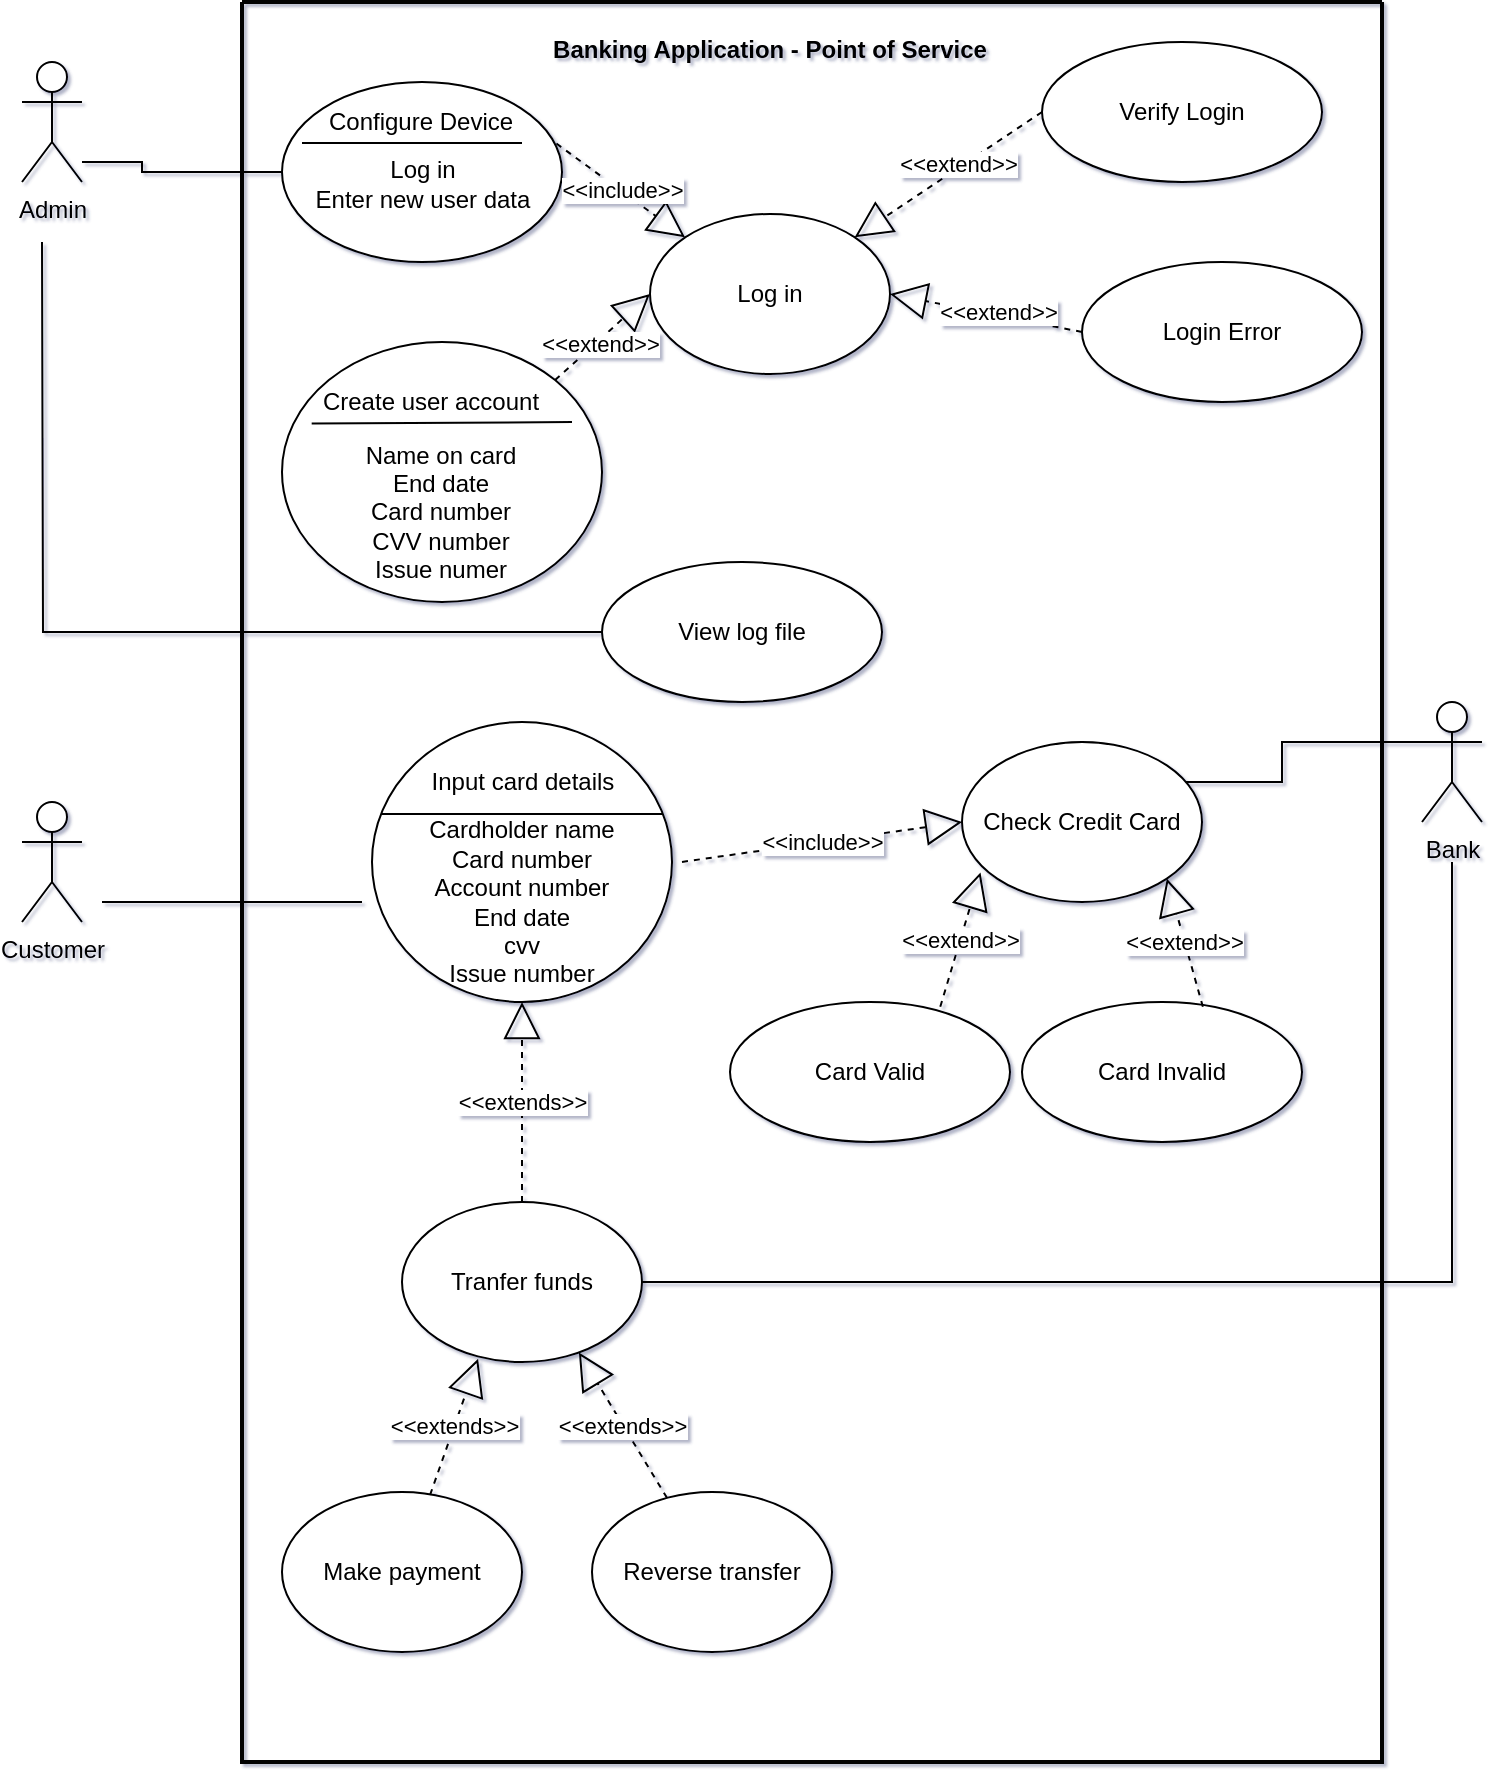 <mxfile version="15.7.3" type="device" pages="3"><diagram id="iYOTo2HpOosxXUxJhcV2" name="Use case diagram"><mxGraphModel dx="990" dy="603" grid="1" gridSize="10" guides="1" tooltips="1" connect="1" arrows="1" fold="1" page="1" pageScale="1" pageWidth="827" pageHeight="1169" background="#FFFFFF" math="0" shadow="1"><root><mxCell id="0"/><mxCell id="1" parent="0"/><mxCell id="jMtUbkhZkxbgUx4MlAdd-1" value="" style="swimlane;startSize=0;strokeWidth=2;" parent="1" vertex="1"><mxGeometry x="150" y="40" width="570" height="880" as="geometry"/></mxCell><mxCell id="jMtUbkhZkxbgUx4MlAdd-8" value="Check Credit Card" style="ellipse;whiteSpace=wrap;html=1;" parent="jMtUbkhZkxbgUx4MlAdd-1" vertex="1"><mxGeometry x="360" y="370" width="120" height="80" as="geometry"/></mxCell><mxCell id="jMtUbkhZkxbgUx4MlAdd-6" value="Tranfer funds" style="ellipse;whiteSpace=wrap;html=1;" parent="jMtUbkhZkxbgUx4MlAdd-1" vertex="1"><mxGeometry x="80" y="600" width="120" height="80" as="geometry"/></mxCell><mxCell id="jMtUbkhZkxbgUx4MlAdd-5" value="Reverse transfer" style="ellipse;whiteSpace=wrap;html=1;" parent="jMtUbkhZkxbgUx4MlAdd-1" vertex="1"><mxGeometry x="175" y="745" width="120" height="80" as="geometry"/></mxCell><mxCell id="jMtUbkhZkxbgUx4MlAdd-11" value="Make payment" style="ellipse;whiteSpace=wrap;html=1;" parent="jMtUbkhZkxbgUx4MlAdd-1" vertex="1"><mxGeometry x="20" y="745" width="120" height="80" as="geometry"/></mxCell><mxCell id="jMtUbkhZkxbgUx4MlAdd-15" value="Log in" style="ellipse;whiteSpace=wrap;html=1;" parent="jMtUbkhZkxbgUx4MlAdd-1" vertex="1"><mxGeometry x="204" y="106" width="120" height="80" as="geometry"/></mxCell><mxCell id="jMtUbkhZkxbgUx4MlAdd-26" value="Card Valid" style="ellipse;whiteSpace=wrap;html=1;" parent="jMtUbkhZkxbgUx4MlAdd-1" vertex="1"><mxGeometry x="244" y="500" width="140" height="70" as="geometry"/></mxCell><mxCell id="jMtUbkhZkxbgUx4MlAdd-27" value="Card Invalid" style="ellipse;whiteSpace=wrap;html=1;" parent="jMtUbkhZkxbgUx4MlAdd-1" vertex="1"><mxGeometry x="390" y="500" width="140" height="70" as="geometry"/></mxCell><mxCell id="jMtUbkhZkxbgUx4MlAdd-30" value="Verify Login" style="ellipse;whiteSpace=wrap;html=1;" parent="jMtUbkhZkxbgUx4MlAdd-1" vertex="1"><mxGeometry x="400" y="20" width="140" height="70" as="geometry"/></mxCell><mxCell id="jMtUbkhZkxbgUx4MlAdd-31" value="Login Error" style="ellipse;whiteSpace=wrap;html=1;" parent="jMtUbkhZkxbgUx4MlAdd-1" vertex="1"><mxGeometry x="420" y="130" width="140" height="70" as="geometry"/></mxCell><mxCell id="jMtUbkhZkxbgUx4MlAdd-47" value="Banking Application - Point of Service" style="text;align=center;fontStyle=1;verticalAlign=middle;spacingLeft=3;spacingRight=3;strokeColor=none;rotatable=0;points=[[0,0.5],[1,0.5]];portConstraint=eastwest;" parent="jMtUbkhZkxbgUx4MlAdd-1" vertex="1"><mxGeometry x="144" y="10" width="240" height="26" as="geometry"/></mxCell><mxCell id="jMtUbkhZkxbgUx4MlAdd-46" value="" style="group" parent="jMtUbkhZkxbgUx4MlAdd-1" vertex="1" connectable="0"><mxGeometry x="60" y="360" width="160" height="150" as="geometry"/></mxCell><mxCell id="jMtUbkhZkxbgUx4MlAdd-40" value="" style="ellipse;whiteSpace=wrap;html=1;" parent="jMtUbkhZkxbgUx4MlAdd-46" vertex="1"><mxGeometry x="5" width="150" height="140" as="geometry"/></mxCell><mxCell id="jMtUbkhZkxbgUx4MlAdd-41" value="" style="line;strokeWidth=1;fillColor=none;align=left;verticalAlign=middle;spacingTop=-1;spacingLeft=3;spacingRight=3;rotatable=0;labelPosition=right;points=[];portConstraint=eastwest;" parent="jMtUbkhZkxbgUx4MlAdd-46" vertex="1"><mxGeometry x="10" y="42" width="140" height="8" as="geometry"/></mxCell><mxCell id="jMtUbkhZkxbgUx4MlAdd-44" value="Cardholder name&lt;br&gt;Card number&lt;br&gt;Account number&lt;br&gt;End date&lt;br&gt;cvv&lt;br&gt;Issue number" style="text;html=1;strokeColor=none;fillColor=none;align=center;verticalAlign=middle;whiteSpace=wrap;rounded=0;" parent="jMtUbkhZkxbgUx4MlAdd-46" vertex="1"><mxGeometry y="30" width="160" height="120" as="geometry"/></mxCell><mxCell id="jMtUbkhZkxbgUx4MlAdd-45" value="Input card details" style="text;html=1;strokeColor=none;fillColor=none;align=center;verticalAlign=middle;whiteSpace=wrap;rounded=0;" parent="jMtUbkhZkxbgUx4MlAdd-46" vertex="1"><mxGeometry x="32.5" y="10" width="95" height="40" as="geometry"/></mxCell><mxCell id="FV8mmpuGYlCT8fTDHdmW-6" value="&amp;lt;&amp;lt;extend&amp;gt;&amp;gt;" style="endArrow=block;endSize=16;endFill=0;html=1;rounded=0;dashed=1;exitX=0;exitY=0.5;exitDx=0;exitDy=0;" parent="jMtUbkhZkxbgUx4MlAdd-1" source="jMtUbkhZkxbgUx4MlAdd-30" target="jMtUbkhZkxbgUx4MlAdd-15" edge="1"><mxGeometry x="-0.117" y="-2" width="160" relative="1" as="geometry"><mxPoint x="195" y="90" as="sourcePoint"/><mxPoint x="190" y="100" as="targetPoint"/><Array as="points"/><mxPoint as="offset"/></mxGeometry></mxCell><mxCell id="FV8mmpuGYlCT8fTDHdmW-8" value="&amp;lt;&amp;lt;include&amp;gt;&amp;gt;" style="endArrow=block;endSize=16;endFill=0;html=1;rounded=0;dashed=1;entryX=0;entryY=0.5;entryDx=0;entryDy=0;exitX=1;exitY=0.333;exitDx=0;exitDy=0;exitPerimeter=0;" parent="jMtUbkhZkxbgUx4MlAdd-1" source="jMtUbkhZkxbgUx4MlAdd-44" target="jMtUbkhZkxbgUx4MlAdd-8" edge="1"><mxGeometry width="160" relative="1" as="geometry"><mxPoint x="60" y="440" as="sourcePoint"/><mxPoint x="220" y="440" as="targetPoint"/></mxGeometry></mxCell><mxCell id="FV8mmpuGYlCT8fTDHdmW-10" value="&amp;lt;&amp;lt;extend&amp;gt;&amp;gt;" style="endArrow=block;endSize=16;endFill=0;html=1;rounded=0;dashed=1;exitX=0.646;exitY=0.034;exitDx=0;exitDy=0;entryX=1;entryY=1;entryDx=0;entryDy=0;exitPerimeter=0;" parent="jMtUbkhZkxbgUx4MlAdd-1" source="jMtUbkhZkxbgUx4MlAdd-27" target="jMtUbkhZkxbgUx4MlAdd-8" edge="1"><mxGeometry width="160" relative="1" as="geometry"><mxPoint x="575.96" y="483" as="sourcePoint"/><mxPoint x="420" y="450" as="targetPoint"/></mxGeometry></mxCell><mxCell id="FV8mmpuGYlCT8fTDHdmW-11" value="&amp;lt;&amp;lt;extends&amp;gt;&amp;gt;" style="endArrow=block;endSize=16;endFill=0;html=1;rounded=0;dashed=1;entryX=0.737;entryY=0.94;entryDx=0;entryDy=0;entryPerimeter=0;" parent="jMtUbkhZkxbgUx4MlAdd-1" source="jMtUbkhZkxbgUx4MlAdd-5" target="jMtUbkhZkxbgUx4MlAdd-6" edge="1"><mxGeometry width="160" relative="1" as="geometry"><mxPoint x="175" y="670" as="sourcePoint"/><mxPoint x="135.37" y="744.94" as="targetPoint"/></mxGeometry></mxCell><mxCell id="FV8mmpuGYlCT8fTDHdmW-12" value="&amp;lt;&amp;lt;extends&amp;gt;&amp;gt;" style="endArrow=block;endSize=16;endFill=0;html=1;rounded=0;dashed=1;entryX=0.317;entryY=0.98;entryDx=0;entryDy=0;entryPerimeter=0;exitX=0.617;exitY=0.018;exitDx=0;exitDy=0;exitPerimeter=0;" parent="jMtUbkhZkxbgUx4MlAdd-1" source="jMtUbkhZkxbgUx4MlAdd-11" target="jMtUbkhZkxbgUx4MlAdd-6" edge="1"><mxGeometry width="160" relative="1" as="geometry"><mxPoint x="157.051" y="744.998" as="sourcePoint"/><mxPoint x="112.95" y="672.29" as="targetPoint"/></mxGeometry></mxCell><mxCell id="FV8mmpuGYlCT8fTDHdmW-13" value="&amp;lt;&amp;lt;extends&amp;gt;&amp;gt;" style="endArrow=block;endSize=16;endFill=0;html=1;rounded=0;dashed=1;entryX=0.737;entryY=0.94;entryDx=0;entryDy=0;entryPerimeter=0;exitX=0.5;exitY=0;exitDx=0;exitDy=0;" parent="jMtUbkhZkxbgUx4MlAdd-1" source="jMtUbkhZkxbgUx4MlAdd-6" edge="1"><mxGeometry width="160" relative="1" as="geometry"><mxPoint x="184.101" y="572.708" as="sourcePoint"/><mxPoint x="140.0" y="500.0" as="targetPoint"/></mxGeometry></mxCell><mxCell id="FV8mmpuGYlCT8fTDHdmW-14" value="&amp;lt;&amp;lt;extend&amp;gt;&amp;gt;" style="endArrow=block;endSize=16;endFill=0;html=1;rounded=0;dashed=1;exitX=0.751;exitY=0.034;exitDx=0;exitDy=0;exitPerimeter=0;entryX=0.077;entryY=0.815;entryDx=0;entryDy=0;entryPerimeter=0;" parent="jMtUbkhZkxbgUx4MlAdd-1" source="jMtUbkhZkxbgUx4MlAdd-26" target="jMtUbkhZkxbgUx4MlAdd-8" edge="1"><mxGeometry width="160" relative="1" as="geometry"><mxPoint x="402.01" y="510.0" as="sourcePoint"/><mxPoint x="384" y="446" as="targetPoint"/></mxGeometry></mxCell><mxCell id="FV8mmpuGYlCT8fTDHdmW-15" value="" style="ellipse;whiteSpace=wrap;html=1;labelBackgroundColor=default;" parent="jMtUbkhZkxbgUx4MlAdd-1" vertex="1"><mxGeometry x="20" y="40" width="140" height="90" as="geometry"/></mxCell><mxCell id="FV8mmpuGYlCT8fTDHdmW-16" value="View log file" style="ellipse;whiteSpace=wrap;html=1;labelBackgroundColor=default;" parent="jMtUbkhZkxbgUx4MlAdd-1" vertex="1"><mxGeometry x="180" y="280" width="140" height="70" as="geometry"/></mxCell><mxCell id="FV8mmpuGYlCT8fTDHdmW-20" value="" style="endArrow=none;html=1;rounded=0;" parent="jMtUbkhZkxbgUx4MlAdd-1" edge="1"><mxGeometry width="50" height="50" relative="1" as="geometry"><mxPoint x="30" y="70.5" as="sourcePoint"/><mxPoint x="140" y="70.5" as="targetPoint"/><Array as="points"/></mxGeometry></mxCell><mxCell id="FV8mmpuGYlCT8fTDHdmW-21" value="&amp;lt;&amp;lt;extend&amp;gt;&amp;gt;" style="endArrow=block;endSize=16;endFill=0;html=1;rounded=0;dashed=1;exitX=0;exitY=0.5;exitDx=0;exitDy=0;entryX=1;entryY=0.5;entryDx=0;entryDy=0;" parent="jMtUbkhZkxbgUx4MlAdd-1" source="jMtUbkhZkxbgUx4MlAdd-31" target="jMtUbkhZkxbgUx4MlAdd-15" edge="1"><mxGeometry x="-0.117" y="-2" width="160" relative="1" as="geometry"><mxPoint x="380" y="81" as="sourcePoint"/><mxPoint x="269.812" y="86.833" as="targetPoint"/><Array as="points"/><mxPoint as="offset"/></mxGeometry></mxCell><mxCell id="FV8mmpuGYlCT8fTDHdmW-22" value="Configure Device" style="text;html=1;align=center;verticalAlign=middle;resizable=0;points=[];autosize=1;strokeColor=none;fillColor=none;" parent="jMtUbkhZkxbgUx4MlAdd-1" vertex="1"><mxGeometry x="34" y="50" width="110" height="20" as="geometry"/></mxCell><mxCell id="FV8mmpuGYlCT8fTDHdmW-23" value="Log in&lt;br&gt;Enter new user data" style="text;html=1;align=center;verticalAlign=middle;resizable=0;points=[];autosize=1;strokeColor=none;fillColor=none;" parent="jMtUbkhZkxbgUx4MlAdd-1" vertex="1"><mxGeometry x="30" y="76" width="120" height="30" as="geometry"/></mxCell><mxCell id="FV8mmpuGYlCT8fTDHdmW-24" value="&amp;lt;&amp;lt;include&amp;gt;&amp;gt;" style="endArrow=block;endSize=16;endFill=0;html=1;rounded=0;dashed=1;exitX=0.98;exitY=0.342;exitDx=0;exitDy=0;entryX=0;entryY=0;entryDx=0;entryDy=0;exitPerimeter=0;" parent="jMtUbkhZkxbgUx4MlAdd-1" source="FV8mmpuGYlCT8fTDHdmW-15" target="jMtUbkhZkxbgUx4MlAdd-15" edge="1"><mxGeometry width="160" relative="1" as="geometry"><mxPoint x="160" y="95.96" as="sourcePoint"/><mxPoint x="300" y="76" as="targetPoint"/></mxGeometry></mxCell><mxCell id="FV8mmpuGYlCT8fTDHdmW-25" value="" style="ellipse;whiteSpace=wrap;html=1;" parent="jMtUbkhZkxbgUx4MlAdd-1" vertex="1"><mxGeometry x="20" y="170" width="160" height="130" as="geometry"/></mxCell><mxCell id="FV8mmpuGYlCT8fTDHdmW-26" value="&amp;lt;&amp;lt;extend&amp;gt;&amp;gt;" style="endArrow=block;endSize=16;endFill=0;html=1;rounded=0;dashed=1;exitX=1;exitY=0;exitDx=0;exitDy=0;entryX=0;entryY=0.5;entryDx=0;entryDy=0;" parent="jMtUbkhZkxbgUx4MlAdd-1" source="FV8mmpuGYlCT8fTDHdmW-25" target="jMtUbkhZkxbgUx4MlAdd-15" edge="1"><mxGeometry x="-0.117" y="-2" width="160" relative="1" as="geometry"><mxPoint x="340" y="195" as="sourcePoint"/><mxPoint x="264" y="186" as="targetPoint"/><Array as="points"/><mxPoint as="offset"/></mxGeometry></mxCell><mxCell id="FV8mmpuGYlCT8fTDHdmW-27" value="Create user account" style="text;html=1;align=center;verticalAlign=middle;resizable=0;points=[];autosize=1;strokeColor=none;fillColor=none;" parent="jMtUbkhZkxbgUx4MlAdd-1" vertex="1"><mxGeometry x="34" y="190" width="120" height="20" as="geometry"/></mxCell><mxCell id="FV8mmpuGYlCT8fTDHdmW-29" value="Name on card&lt;br&gt;End date&lt;br&gt;Card number&lt;br&gt;CVV number&lt;br&gt;Issue numer" style="text;html=1;align=center;verticalAlign=middle;resizable=0;points=[];autosize=1;strokeColor=none;fillColor=none;" parent="jMtUbkhZkxbgUx4MlAdd-1" vertex="1"><mxGeometry x="54" y="220" width="90" height="70" as="geometry"/></mxCell><mxCell id="FV8mmpuGYlCT8fTDHdmW-31" value="" style="endArrow=none;html=1;rounded=0;exitX=0.007;exitY=1.04;exitDx=0;exitDy=0;exitPerimeter=0;" parent="jMtUbkhZkxbgUx4MlAdd-1" source="FV8mmpuGYlCT8fTDHdmW-27" edge="1"><mxGeometry width="50" height="50" relative="1" as="geometry"><mxPoint x="115" y="260" as="sourcePoint"/><mxPoint x="165" y="210" as="targetPoint"/></mxGeometry></mxCell><mxCell id="jMtUbkhZkxbgUx4MlAdd-18" style="edgeStyle=orthogonalEdgeStyle;rounded=0;orthogonalLoop=1;jettySize=auto;html=1;endArrow=none;endFill=0;" parent="1" target="jMtUbkhZkxbgUx4MlAdd-6" edge="1"><mxGeometry relative="1" as="geometry"><Array as="points"><mxPoint x="755" y="680"/></Array><mxPoint x="755" y="470" as="sourcePoint"/><mxPoint x="490" y="530" as="targetPoint"/></mxGeometry></mxCell><mxCell id="jMtUbkhZkxbgUx4MlAdd-25" style="edgeStyle=orthogonalEdgeStyle;rounded=0;orthogonalLoop=1;jettySize=auto;html=1;endArrow=none;endFill=0;exitX=0;exitY=0.333;exitDx=0;exitDy=0;exitPerimeter=0;" parent="1" source="jMtUbkhZkxbgUx4MlAdd-2" target="jMtUbkhZkxbgUx4MlAdd-8" edge="1"><mxGeometry relative="1" as="geometry"><Array as="points"><mxPoint x="670" y="410"/><mxPoint x="670" y="430"/></Array></mxGeometry></mxCell><mxCell id="jMtUbkhZkxbgUx4MlAdd-2" value="Bank" style="shape=umlActor;verticalLabelPosition=bottom;verticalAlign=top;html=1;outlineConnect=0;" parent="1" vertex="1"><mxGeometry x="740" y="390" width="30" height="60" as="geometry"/></mxCell><mxCell id="jMtUbkhZkxbgUx4MlAdd-3" value="Customer" style="shape=umlActor;verticalLabelPosition=bottom;verticalAlign=top;html=1;outlineConnect=0;" parent="1" vertex="1"><mxGeometry x="40" y="440" width="30" height="60" as="geometry"/></mxCell><mxCell id="FV8mmpuGYlCT8fTDHdmW-1" value="Admin" style="shape=umlActor;verticalLabelPosition=bottom;verticalAlign=top;html=1;outlineConnect=0;" parent="1" vertex="1"><mxGeometry x="40" y="70" width="30" height="60" as="geometry"/></mxCell><mxCell id="FV8mmpuGYlCT8fTDHdmW-17" style="edgeStyle=orthogonalEdgeStyle;rounded=0;orthogonalLoop=1;jettySize=auto;html=1;exitX=0;exitY=0.5;exitDx=0;exitDy=0;endArrow=none;endFill=0;" parent="1" source="jMtUbkhZkxbgUx4MlAdd-44" edge="1"><mxGeometry relative="1" as="geometry"><mxPoint x="80" y="490" as="targetPoint"/></mxGeometry></mxCell><mxCell id="FV8mmpuGYlCT8fTDHdmW-18" style="edgeStyle=orthogonalEdgeStyle;rounded=0;orthogonalLoop=1;jettySize=auto;html=1;exitX=0;exitY=0.5;exitDx=0;exitDy=0;endArrow=none;endFill=0;" parent="1" source="FV8mmpuGYlCT8fTDHdmW-15" target="FV8mmpuGYlCT8fTDHdmW-1" edge="1"><mxGeometry relative="1" as="geometry"><Array as="points"><mxPoint x="100" y="125"/><mxPoint x="100" y="120"/></Array></mxGeometry></mxCell><mxCell id="FV8mmpuGYlCT8fTDHdmW-19" style="edgeStyle=orthogonalEdgeStyle;rounded=0;orthogonalLoop=1;jettySize=auto;html=1;exitX=0;exitY=0.5;exitDx=0;exitDy=0;endArrow=none;endFill=0;" parent="1" source="FV8mmpuGYlCT8fTDHdmW-16" edge="1"><mxGeometry relative="1" as="geometry"><mxPoint x="50" y="160" as="targetPoint"/></mxGeometry></mxCell></root></mxGraphModel></diagram><diagram id="_XW9wqtZT-EwuPwcOqAq" name="Robustness analysis diagram"><mxGraphModel dx="1008" dy="1770" grid="1" gridSize="10" guides="1" tooltips="1" connect="1" arrows="1" fold="1" page="1" pageScale="1" pageWidth="827" pageHeight="1169" math="0" shadow="0"><root><mxCell id="KSthLhJMZsExu4myvxCS-0"/><mxCell id="KSthLhJMZsExu4myvxCS-1" parent="KSthLhJMZsExu4myvxCS-0"/><mxCell id="u9R7KDOIt_tJiE3zwCtC-8" style="edgeStyle=orthogonalEdgeStyle;rounded=0;orthogonalLoop=1;jettySize=auto;html=1;entryX=-0.008;entryY=0.5;entryDx=0;entryDy=0;entryPerimeter=0;" edge="1" parent="KSthLhJMZsExu4myvxCS-1" source="3vz2ezb8nwgcoTaM6gGs-0" target="3vz2ezb8nwgcoTaM6gGs-1"><mxGeometry relative="1" as="geometry"/></mxCell><mxCell id="u9R7KDOIt_tJiE3zwCtC-9" style="edgeStyle=orthogonalEdgeStyle;rounded=0;orthogonalLoop=1;jettySize=auto;html=1;entryX=-0.008;entryY=0.51;entryDx=0;entryDy=0;entryPerimeter=0;" edge="1" parent="KSthLhJMZsExu4myvxCS-1" source="3vz2ezb8nwgcoTaM6gGs-0" target="u9R7KDOIt_tJiE3zwCtC-5"><mxGeometry relative="1" as="geometry"><Array as="points"><mxPoint x="140" y="220"/><mxPoint x="140" y="311"/></Array></mxGeometry></mxCell><mxCell id="u9R7KDOIt_tJiE3zwCtC-10" style="edgeStyle=orthogonalEdgeStyle;rounded=0;orthogonalLoop=1;jettySize=auto;html=1;entryX=-0.016;entryY=0.495;entryDx=0;entryDy=0;entryPerimeter=0;" edge="1" parent="KSthLhJMZsExu4myvxCS-1" source="3vz2ezb8nwgcoTaM6gGs-0" target="u9R7KDOIt_tJiE3zwCtC-4"><mxGeometry relative="1" as="geometry"/></mxCell><mxCell id="3vz2ezb8nwgcoTaM6gGs-0" value="User" style="shape=umlActor;verticalLabelPosition=bottom;verticalAlign=top;html=1;outlineConnect=0;" parent="KSthLhJMZsExu4myvxCS-1" vertex="1"><mxGeometry x="60" y="190" width="30" height="60" as="geometry"/></mxCell><mxCell id="u9R7KDOIt_tJiE3zwCtC-26" style="edgeStyle=orthogonalEdgeStyle;rounded=0;orthogonalLoop=1;jettySize=auto;html=1;startArrow=classic;startFill=1;" edge="1" parent="KSthLhJMZsExu4myvxCS-1" source="3vz2ezb8nwgcoTaM6gGs-1"><mxGeometry relative="1" as="geometry"><mxPoint x="340" y="130" as="targetPoint"/></mxGeometry></mxCell><mxCell id="3vz2ezb8nwgcoTaM6gGs-1" value="Keypad" style="shape=umlBoundary;whiteSpace=wrap;html=1;" parent="KSthLhJMZsExu4myvxCS-1" vertex="1"><mxGeometry x="190" y="90" width="100" height="80" as="geometry"/></mxCell><mxCell id="u9R7KDOIt_tJiE3zwCtC-17" style="edgeStyle=orthogonalEdgeStyle;rounded=0;orthogonalLoop=1;jettySize=auto;html=1;startArrow=classic;startFill=1;exitX=0.509;exitY=1.038;exitDx=0;exitDy=0;exitPerimeter=0;" edge="1" parent="KSthLhJMZsExu4myvxCS-1" source="3vz2ezb8nwgcoTaM6gGs-2"><mxGeometry relative="1" as="geometry"><mxPoint x="379" y="180" as="sourcePoint"/><mxPoint x="379" y="200" as="targetPoint"/></mxGeometry></mxCell><mxCell id="3vz2ezb8nwgcoTaM6gGs-2" value="Account&lt;br&gt;Handler" style="ellipse;shape=umlControl;whiteSpace=wrap;html=1;" parent="KSthLhJMZsExu4myvxCS-1" vertex="1"><mxGeometry x="344" y="90" width="70" height="80" as="geometry"/></mxCell><mxCell id="u9R7KDOIt_tJiE3zwCtC-25" style="edgeStyle=orthogonalEdgeStyle;rounded=0;orthogonalLoop=1;jettySize=auto;html=1;entryX=0.84;entryY=0.173;entryDx=0;entryDy=0;entryPerimeter=0;startArrow=classic;startFill=1;" edge="1" parent="KSthLhJMZsExu4myvxCS-1" source="3vz2ezb8nwgcoTaM6gGs-3" target="u9R7KDOIt_tJiE3zwCtC-11"><mxGeometry relative="1" as="geometry"/></mxCell><mxCell id="3vz2ezb8nwgcoTaM6gGs-3" value="Transaction" style="ellipse;shape=umlEntity;whiteSpace=wrap;html=1;" parent="KSthLhJMZsExu4myvxCS-1" vertex="1"><mxGeometry x="500" y="140" width="80" height="80" as="geometry"/></mxCell><mxCell id="u9R7KDOIt_tJiE3zwCtC-24" style="edgeStyle=orthogonalEdgeStyle;rounded=0;orthogonalLoop=1;jettySize=auto;html=1;entryX=0.337;entryY=0.153;entryDx=0;entryDy=0;entryPerimeter=0;startArrow=classic;startFill=1;" edge="1" parent="KSthLhJMZsExu4myvxCS-1" source="u9R7KDOIt_tJiE3zwCtC-4" target="u9R7KDOIt_tJiE3zwCtC-11"><mxGeometry relative="1" as="geometry"/></mxCell><mxCell id="u9R7KDOIt_tJiE3zwCtC-4" value="Card details&lt;br&gt;input" style="shape=umlBoundary;whiteSpace=wrap;html=1;" vertex="1" parent="KSthLhJMZsExu4myvxCS-1"><mxGeometry x="190" y="180" width="100" height="80" as="geometry"/></mxCell><mxCell id="u9R7KDOIt_tJiE3zwCtC-5" value="GUI" style="shape=umlBoundary;whiteSpace=wrap;html=1;" vertex="1" parent="KSthLhJMZsExu4myvxCS-1"><mxGeometry x="190" y="270" width="100" height="80" as="geometry"/></mxCell><mxCell id="u9R7KDOIt_tJiE3zwCtC-18" style="edgeStyle=orthogonalEdgeStyle;rounded=0;orthogonalLoop=1;jettySize=auto;html=1;startArrow=none;startFill=0;" edge="1" parent="KSthLhJMZsExu4myvxCS-1" source="u9R7KDOIt_tJiE3zwCtC-11" target="u9R7KDOIt_tJiE3zwCtC-12"><mxGeometry relative="1" as="geometry"/></mxCell><mxCell id="u9R7KDOIt_tJiE3zwCtC-21" style="edgeStyle=orthogonalEdgeStyle;rounded=0;orthogonalLoop=1;jettySize=auto;html=1;entryX=1;entryY=0.5;entryDx=0;entryDy=0;entryPerimeter=0;startArrow=none;startFill=0;" edge="1" parent="KSthLhJMZsExu4myvxCS-1" source="u9R7KDOIt_tJiE3zwCtC-11" target="u9R7KDOIt_tJiE3zwCtC-5"><mxGeometry relative="1" as="geometry"/></mxCell><mxCell id="u9R7KDOIt_tJiE3zwCtC-23" style="edgeStyle=orthogonalEdgeStyle;rounded=0;orthogonalLoop=1;jettySize=auto;html=1;entryX=0;entryY=0.5;entryDx=0;entryDy=0;startArrow=none;startFill=0;" edge="1" parent="KSthLhJMZsExu4myvxCS-1" source="u9R7KDOIt_tJiE3zwCtC-11" target="u9R7KDOIt_tJiE3zwCtC-14"><mxGeometry relative="1" as="geometry"/></mxCell><mxCell id="u9R7KDOIt_tJiE3zwCtC-11" value="Transaction&lt;br&gt;Handler" style="ellipse;shape=umlControl;whiteSpace=wrap;html=1;" vertex="1" parent="KSthLhJMZsExu4myvxCS-1"><mxGeometry x="344" y="200" width="70" height="80" as="geometry"/></mxCell><mxCell id="u9R7KDOIt_tJiE3zwCtC-19" style="edgeStyle=orthogonalEdgeStyle;rounded=0;orthogonalLoop=1;jettySize=auto;html=1;entryX=0;entryY=0.5;entryDx=0;entryDy=0;startArrow=none;startFill=0;" edge="1" parent="KSthLhJMZsExu4myvxCS-1" source="u9R7KDOIt_tJiE3zwCtC-12" target="u9R7KDOIt_tJiE3zwCtC-14"><mxGeometry relative="1" as="geometry"/></mxCell><mxCell id="u9R7KDOIt_tJiE3zwCtC-20" style="edgeStyle=orthogonalEdgeStyle;rounded=0;orthogonalLoop=1;jettySize=auto;html=1;startArrow=none;startFill=0;" edge="1" parent="KSthLhJMZsExu4myvxCS-1" source="u9R7KDOIt_tJiE3zwCtC-12" target="u9R7KDOIt_tJiE3zwCtC-5"><mxGeometry relative="1" as="geometry"/></mxCell><mxCell id="u9R7KDOIt_tJiE3zwCtC-12" value="Refund&lt;br&gt;Transaction&lt;br&gt;Handler" style="ellipse;shape=umlControl;whiteSpace=wrap;html=1;" vertex="1" parent="KSthLhJMZsExu4myvxCS-1"><mxGeometry x="344" y="310" width="70" height="80" as="geometry"/></mxCell><mxCell id="u9R7KDOIt_tJiE3zwCtC-13" value="Card number&lt;br&gt;check" style="ellipse;shape=umlControl;whiteSpace=wrap;html=1;" vertex="1" parent="KSthLhJMZsExu4myvxCS-1"><mxGeometry x="344" y="-20" width="70" height="80" as="geometry"/></mxCell><mxCell id="u9R7KDOIt_tJiE3zwCtC-14" value="Account" style="ellipse;shape=umlEntity;whiteSpace=wrap;html=1;" vertex="1" parent="KSthLhJMZsExu4myvxCS-1"><mxGeometry x="500" y="270" width="80" height="80" as="geometry"/></mxCell></root></mxGraphModel></diagram><diagram id="HVGVFHo9OP7my1CPz4Kh" name="Page-3"><mxGraphModel dx="1047" dy="1689" grid="1" gridSize="10" guides="1" tooltips="1" connect="1" arrows="1" fold="1" page="1" pageScale="1" pageWidth="827" pageHeight="1169" math="0" shadow="0"><root><mxCell id="-vCqh8mC7rUl96sYx8Mz-0"/><mxCell id="-vCqh8mC7rUl96sYx8Mz-1" parent="-vCqh8mC7rUl96sYx8Mz-0"/><mxCell id="ImjZtirTTsnEnHV0mruy-3" value="User" style="shape=umlActor;verticalLabelPosition=bottom;verticalAlign=top;html=1;outlineConnect=0;" vertex="1" parent="-vCqh8mC7rUl96sYx8Mz-1"><mxGeometry x="60" y="535.1" width="30" height="60" as="geometry"/></mxCell><mxCell id="ImjZtirTTsnEnHV0mruy-107" style="edgeStyle=orthogonalEdgeStyle;rounded=0;orthogonalLoop=1;jettySize=auto;html=1;exitX=0.5;exitY=0;exitDx=0;exitDy=0;startArrow=none;startFill=0;endArrow=classic;endFill=1;" edge="1" parent="-vCqh8mC7rUl96sYx8Mz-1" source="ImjZtirTTsnEnHV0mruy-9"><mxGeometry relative="1" as="geometry"><mxPoint x="660" y="318" as="targetPoint"/><Array as="points"><mxPoint x="967" y="318"/></Array></mxGeometry></mxCell><mxCell id="ImjZtirTTsnEnHV0mruy-9" value="Transaction" style="ellipse;shape=umlEntity;whiteSpace=wrap;html=1;" vertex="1" parent="-vCqh8mC7rUl96sYx8Mz-1"><mxGeometry x="927" y="705.2" width="80" height="80" as="geometry"/></mxCell><mxCell id="ImjZtirTTsnEnHV0mruy-48" style="edgeStyle=orthogonalEdgeStyle;rounded=0;orthogonalLoop=1;jettySize=auto;html=1;startArrow=none;startFill=0;endArrow=classic;endFill=1;exitX=0.498;exitY=0.053;exitDx=0;exitDy=0;exitPerimeter=0;entryX=1.014;entryY=0.483;entryDx=0;entryDy=0;entryPerimeter=0;" edge="1" parent="-vCqh8mC7rUl96sYx8Mz-1" source="ImjZtirTTsnEnHV0mruy-52" target="_G4Wh7MrHRSFQXsSup-o-4"><mxGeometry relative="1" as="geometry"><mxPoint x="840" y="535.2" as="sourcePoint"/><mxPoint x="540" y="535.2" as="targetPoint"/><Array as="points"><mxPoint x="892" y="535"/><mxPoint x="825" y="535"/><mxPoint x="825" y="534"/></Array></mxGeometry></mxCell><mxCell id="ImjZtirTTsnEnHV0mruy-49" value="Invalid card details" style="edgeLabel;html=1;align=center;verticalAlign=middle;resizable=0;points=[];" vertex="1" connectable="0" parent="ImjZtirTTsnEnHV0mruy-48"><mxGeometry x="-0.268" y="-5" relative="1" as="geometry"><mxPoint x="-88" y="5" as="offset"/></mxGeometry></mxCell><mxCell id="_G4Wh7MrHRSFQXsSup-o-7" style="edgeStyle=orthogonalEdgeStyle;rounded=0;orthogonalLoop=1;jettySize=auto;html=1;entryX=0.546;entryY=-0.012;entryDx=0;entryDy=0;entryPerimeter=0;startArrow=classic;startFill=1;endArrow=classic;endFill=1;exitX=0.119;exitY=0.248;exitDx=0;exitDy=0;exitPerimeter=0;" edge="1" parent="-vCqh8mC7rUl96sYx8Mz-1" source="ImjZtirTTsnEnHV0mruy-24" target="ImjZtirTTsnEnHV0mruy-71"><mxGeometry relative="1" as="geometry"><mxPoint x="330" y="440" as="sourcePoint"/><Array as="points"><mxPoint x="210" y="465"/><mxPoint x="210" y="450"/><mxPoint x="165" y="450"/></Array></mxGeometry></mxCell><mxCell id="9VAKZyF8Vvxo2UyF7xg3-25" style="edgeStyle=orthogonalEdgeStyle;rounded=0;orthogonalLoop=1;jettySize=auto;html=1;entryX=-0.005;entryY=0.516;entryDx=0;entryDy=0;entryPerimeter=0;startArrow=classic;startFill=1;endArrow=classic;endFill=1;" edge="1" parent="-vCqh8mC7rUl96sYx8Mz-1" source="ImjZtirTTsnEnHV0mruy-24" target="_G4Wh7MrHRSFQXsSup-o-4"><mxGeometry relative="1" as="geometry"/></mxCell><mxCell id="ImjZtirTTsnEnHV0mruy-24" value="Payment" style="ellipse;shape=umlControl;whiteSpace=wrap;html=1;" vertex="1" parent="-vCqh8mC7rUl96sYx8Mz-1"><mxGeometry x="270" y="445.2" width="70" height="80" as="geometry"/></mxCell><mxCell id="ImjZtirTTsnEnHV0mruy-50" style="edgeStyle=orthogonalEdgeStyle;rounded=0;orthogonalLoop=1;jettySize=auto;html=1;startArrow=none;startFill=0;endArrow=classic;endFill=1;entryX=0;entryY=0.5;entryDx=0;entryDy=0;entryPerimeter=0;exitX=0.989;exitY=0.555;exitDx=0;exitDy=0;exitPerimeter=0;" edge="1" parent="-vCqh8mC7rUl96sYx8Mz-1" source="9VAKZyF8Vvxo2UyF7xg3-1" target="ImjZtirTTsnEnHV0mruy-52"><mxGeometry relative="1" as="geometry"><mxPoint x="790" y="605.2" as="sourcePoint"/><mxPoint x="780" y="605.2" as="targetPoint"/></mxGeometry></mxCell><mxCell id="ImjZtirTTsnEnHV0mruy-57" style="edgeStyle=orthogonalEdgeStyle;rounded=0;orthogonalLoop=1;jettySize=auto;html=1;entryX=0;entryY=0.5;entryDx=0;entryDy=0;startArrow=none;startFill=0;endArrow=classic;endFill=1;exitX=0.41;exitY=1.017;exitDx=0;exitDy=0;exitPerimeter=0;" edge="1" parent="-vCqh8mC7rUl96sYx8Mz-1" source="ImjZtirTTsnEnHV0mruy-52" target="ImjZtirTTsnEnHV0mruy-9"><mxGeometry relative="1" as="geometry"><mxPoint x="1050" y="669.2" as="sourcePoint"/><Array as="points"><mxPoint x="892" y="647"/><mxPoint x="892" y="745"/></Array></mxGeometry></mxCell><mxCell id="ImjZtirTTsnEnHV0mruy-106" value="Valid card details" style="edgeLabel;html=1;align=center;verticalAlign=middle;resizable=0;points=[];" vertex="1" connectable="0" parent="ImjZtirTTsnEnHV0mruy-57"><mxGeometry x="-0.215" relative="1" as="geometry"><mxPoint x="-5" y="5" as="offset"/></mxGeometry></mxCell><mxCell id="ImjZtirTTsnEnHV0mruy-52" value="card details validation" style="ellipse;shape=umlControl;whiteSpace=wrap;html=1;" vertex="1" parent="-vCqh8mC7rUl96sYx8Mz-1"><mxGeometry x="857" y="565.2" width="70" height="80" as="geometry"/></mxCell><mxCell id="ImjZtirTTsnEnHV0mruy-69" style="edgeStyle=orthogonalEdgeStyle;rounded=0;orthogonalLoop=1;jettySize=auto;html=1;startArrow=none;startFill=0;endArrow=classic;endFill=1;" edge="1" parent="-vCqh8mC7rUl96sYx8Mz-1" source="ImjZtirTTsnEnHV0mruy-66" target="ImjZtirTTsnEnHV0mruy-71"><mxGeometry relative="1" as="geometry"><mxPoint x="610" y="280" as="targetPoint"/><Array as="points"><mxPoint x="490" y="310"/><mxPoint x="490" y="359"/><mxPoint x="150" y="359"/></Array></mxGeometry></mxCell><mxCell id="ImjZtirTTsnEnHV0mruy-105" value="display to user" style="edgeLabel;html=1;align=center;verticalAlign=middle;resizable=0;points=[];" vertex="1" connectable="0" parent="ImjZtirTTsnEnHV0mruy-69"><mxGeometry x="-0.36" y="2" relative="1" as="geometry"><mxPoint x="34" y="-2" as="offset"/></mxGeometry></mxCell><mxCell id="ImjZtirTTsnEnHV0mruy-66" value="transaction status message" style="ellipse;shape=umlControl;whiteSpace=wrap;html=1;" vertex="1" parent="-vCqh8mC7rUl96sYx8Mz-1"><mxGeometry x="590" y="270" width="70" height="80" as="geometry"/></mxCell><mxCell id="ImjZtirTTsnEnHV0mruy-101" style="edgeStyle=orthogonalEdgeStyle;rounded=0;orthogonalLoop=1;jettySize=auto;html=1;startArrow=none;startFill=0;endArrow=classic;endFill=1;exitX=0.138;exitY=0.923;exitDx=0;exitDy=0;exitPerimeter=0;entryX=0.143;entryY=0.186;entryDx=0;entryDy=0;entryPerimeter=0;" edge="1" parent="-vCqh8mC7rUl96sYx8Mz-1" source="ImjZtirTTsnEnHV0mruy-66" target="ImjZtirTTsnEnHV0mruy-99"><mxGeometry relative="1" as="geometry"><mxPoint x="695.14" y="352.24" as="sourcePoint"/><mxPoint x="696" y="490" as="targetPoint"/><Array as="points"><mxPoint x="590" y="344"/><mxPoint x="590" y="405"/></Array></mxGeometry></mxCell><mxCell id="ImjZtirTTsnEnHV0mruy-71" value="Pos Terminal" style="shape=umlBoundary;whiteSpace=wrap;html=1;" vertex="1" parent="-vCqh8mC7rUl96sYx8Mz-1"><mxGeometry x="110" y="525.2" width="100" height="80" as="geometry"/></mxCell><mxCell id="ImjZtirTTsnEnHV0mruy-92" value="Transaction logging file" style="ellipse;shape=umlEntity;whiteSpace=wrap;html=1;" vertex="1" parent="-vCqh8mC7rUl96sYx8Mz-1"><mxGeometry x="750" y="380" width="80" height="80" as="geometry"/></mxCell><mxCell id="_G4Wh7MrHRSFQXsSup-o-9" style="edgeStyle=orthogonalEdgeStyle;rounded=0;orthogonalLoop=1;jettySize=auto;html=1;entryX=0.006;entryY=0.654;entryDx=0;entryDy=0;entryPerimeter=0;startArrow=none;startFill=0;endArrow=classic;endFill=1;" edge="1" parent="-vCqh8mC7rUl96sYx8Mz-1" source="ImjZtirTTsnEnHV0mruy-99" target="ImjZtirTTsnEnHV0mruy-92"><mxGeometry relative="1" as="geometry"/></mxCell><mxCell id="ImjZtirTTsnEnHV0mruy-99" value="log transaction" style="ellipse;shape=umlControl;whiteSpace=wrap;html=1;" vertex="1" parent="-vCqh8mC7rUl96sYx8Mz-1"><mxGeometry x="620" y="390" width="70" height="80" as="geometry"/></mxCell><mxCell id="9VAKZyF8Vvxo2UyF7xg3-23" style="edgeStyle=orthogonalEdgeStyle;rounded=0;orthogonalLoop=1;jettySize=auto;html=1;startArrow=classic;startFill=1;endArrow=classic;endFill=1;entryX=0.894;entryY=0.894;entryDx=0;entryDy=0;entryPerimeter=0;" edge="1" parent="-vCqh8mC7rUl96sYx8Mz-1" source="_G4Wh7MrHRSFQXsSup-o-0" target="ImjZtirTTsnEnHV0mruy-71"><mxGeometry relative="1" as="geometry"><mxPoint x="240" y="680" as="targetPoint"/></mxGeometry></mxCell><mxCell id="9VAKZyF8Vvxo2UyF7xg3-24" style="edgeStyle=orthogonalEdgeStyle;rounded=0;orthogonalLoop=1;jettySize=auto;html=1;entryX=0.103;entryY=0.857;entryDx=0;entryDy=0;entryPerimeter=0;startArrow=classic;startFill=1;endArrow=classic;endFill=1;" edge="1" parent="-vCqh8mC7rUl96sYx8Mz-1" source="_G4Wh7MrHRSFQXsSup-o-0" target="_G4Wh7MrHRSFQXsSup-o-4"><mxGeometry relative="1" as="geometry"/></mxCell><mxCell id="_G4Wh7MrHRSFQXsSup-o-0" value="Refund" style="ellipse;shape=umlControl;whiteSpace=wrap;html=1;" vertex="1" parent="-vCqh8mC7rUl96sYx8Mz-1"><mxGeometry x="270" y="544.1" width="70" height="80" as="geometry"/></mxCell><mxCell id="9VAKZyF8Vvxo2UyF7xg3-3" style="edgeStyle=orthogonalEdgeStyle;rounded=0;orthogonalLoop=1;jettySize=auto;html=1;entryX=0.019;entryY=0.682;entryDx=0;entryDy=0;entryPerimeter=0;startArrow=none;startFill=0;endArrow=classic;endFill=1;exitX=0.505;exitY=1.028;exitDx=0;exitDy=0;exitPerimeter=0;" edge="1" parent="-vCqh8mC7rUl96sYx8Mz-1" source="_G4Wh7MrHRSFQXsSup-o-4" target="9VAKZyF8Vvxo2UyF7xg3-1"><mxGeometry relative="1" as="geometry"/></mxCell><mxCell id="_G4Wh7MrHRSFQXsSup-o-4" value="Add user details" style="ellipse;shape=umlControl;whiteSpace=wrap;html=1;" vertex="1" parent="-vCqh8mC7rUl96sYx8Mz-1"><mxGeometry x="460" y="495.2" width="70" height="80" as="geometry"/></mxCell><mxCell id="vFchxXANUstXLTBBtygo-3" value="Transaction data" style="ellipse;shape=umlEntity;whiteSpace=wrap;html=1;" vertex="1" parent="-vCqh8mC7rUl96sYx8Mz-1"><mxGeometry x="820" y="720" width="65" height="70" as="geometry"/></mxCell><mxCell id="9VAKZyF8Vvxo2UyF7xg3-1" value="Get PoS&lt;br&gt;identity" style="ellipse;shape=umlControl;whiteSpace=wrap;html=1;" vertex="1" parent="-vCqh8mC7rUl96sYx8Mz-1"><mxGeometry x="570" y="560.2" width="70" height="80" as="geometry"/></mxCell><mxCell id="9VAKZyF8Vvxo2UyF7xg3-4" value="&lt;br&gt;Admin" style="shape=umlActor;verticalLabelPosition=bottom;verticalAlign=top;html=1;outlineConnect=0;" vertex="1" parent="-vCqh8mC7rUl96sYx8Mz-1"><mxGeometry x="60" y="135" width="30" height="60" as="geometry"/></mxCell><mxCell id="9VAKZyF8Vvxo2UyF7xg3-5" value="Configure &lt;br&gt;PoS" style="shape=umlBoundary;whiteSpace=wrap;html=1;" vertex="1" parent="-vCqh8mC7rUl96sYx8Mz-1"><mxGeometry x="110" y="125" width="100" height="80" as="geometry"/></mxCell><mxCell id="9VAKZyF8Vvxo2UyF7xg3-6" style="edgeStyle=orthogonalEdgeStyle;rounded=0;orthogonalLoop=1;jettySize=auto;html=1;entryX=1;entryY=0.5;entryDx=0;entryDy=0;entryPerimeter=0;startArrow=classic;startFill=1;endArrow=none;endFill=0;" edge="1" parent="-vCqh8mC7rUl96sYx8Mz-1" source="9VAKZyF8Vvxo2UyF7xg3-8" target="9VAKZyF8Vvxo2UyF7xg3-5"><mxGeometry relative="1" as="geometry"/></mxCell><mxCell id="9VAKZyF8Vvxo2UyF7xg3-7" style="edgeStyle=orthogonalEdgeStyle;rounded=0;orthogonalLoop=1;jettySize=auto;html=1;startArrow=none;startFill=0;endArrow=classic;endFill=1;" edge="1" parent="-vCqh8mC7rUl96sYx8Mz-1" source="9VAKZyF8Vvxo2UyF7xg3-8"><mxGeometry relative="1" as="geometry"><mxPoint x="570" y="165" as="targetPoint"/></mxGeometry></mxCell><mxCell id="9VAKZyF8Vvxo2UyF7xg3-8" value="PoS details controller" style="ellipse;shape=umlControl;whiteSpace=wrap;html=1;" vertex="1" parent="-vCqh8mC7rUl96sYx8Mz-1"><mxGeometry x="354" y="120" width="80" height="90" as="geometry"/></mxCell><mxCell id="9VAKZyF8Vvxo2UyF7xg3-20" style="edgeStyle=orthogonalEdgeStyle;rounded=0;orthogonalLoop=1;jettySize=auto;html=1;entryX=1.017;entryY=0.778;entryDx=0;entryDy=0;entryPerimeter=0;startArrow=none;startFill=0;endArrow=classic;endFill=1;exitX=0.5;exitY=0;exitDx=0;exitDy=0;" edge="1" parent="-vCqh8mC7rUl96sYx8Mz-1" source="9VAKZyF8Vvxo2UyF7xg3-9" target="9VAKZyF8Vvxo2UyF7xg3-13"><mxGeometry relative="1" as="geometry"><Array as="points"><mxPoint x="590" y="80"/></Array></mxGeometry></mxCell><mxCell id="9VAKZyF8Vvxo2UyF7xg3-21" style="edgeStyle=orthogonalEdgeStyle;rounded=0;orthogonalLoop=1;jettySize=auto;html=1;startArrow=none;startFill=0;endArrow=classic;endFill=1;" edge="1" parent="-vCqh8mC7rUl96sYx8Mz-1" source="9VAKZyF8Vvxo2UyF7xg3-9" target="9VAKZyF8Vvxo2UyF7xg3-11"><mxGeometry relative="1" as="geometry"/></mxCell><mxCell id="9VAKZyF8Vvxo2UyF7xg3-9" value="PoS details validation" style="ellipse;shape=umlEntity;whiteSpace=wrap;html=1;" vertex="1" parent="-vCqh8mC7rUl96sYx8Mz-1"><mxGeometry x="550" y="130" width="80" height="80" as="geometry"/></mxCell><mxCell id="9VAKZyF8Vvxo2UyF7xg3-18" style="edgeStyle=orthogonalEdgeStyle;rounded=0;orthogonalLoop=1;jettySize=auto;html=1;startArrow=none;startFill=0;endArrow=classic;endFill=1;" edge="1" parent="-vCqh8mC7rUl96sYx8Mz-1" source="9VAKZyF8Vvxo2UyF7xg3-11" target="9VAKZyF8Vvxo2UyF7xg3-16"><mxGeometry relative="1" as="geometry"><Array as="points"><mxPoint x="680" y="5"/></Array></mxGeometry></mxCell><mxCell id="9VAKZyF8Vvxo2UyF7xg3-11" value="PoS could &lt;br&gt;not be &lt;br&gt;configured" style="ellipse;shape=umlControl;whiteSpace=wrap;html=1;" vertex="1" parent="-vCqh8mC7rUl96sYx8Mz-1"><mxGeometry x="640" y="10" width="80" height="90" as="geometry"/></mxCell><mxCell id="9VAKZyF8Vvxo2UyF7xg3-17" style="edgeStyle=orthogonalEdgeStyle;rounded=0;orthogonalLoop=1;jettySize=auto;html=1;entryX=0.936;entryY=0.835;entryDx=0;entryDy=0;entryPerimeter=0;startArrow=none;startFill=0;endArrow=classic;endFill=1;" edge="1" parent="-vCqh8mC7rUl96sYx8Mz-1" source="9VAKZyF8Vvxo2UyF7xg3-13" target="9VAKZyF8Vvxo2UyF7xg3-16"><mxGeometry relative="1" as="geometry"/></mxCell><mxCell id="9VAKZyF8Vvxo2UyF7xg3-13" value="PoS configured" style="ellipse;shape=umlControl;whiteSpace=wrap;html=1;" vertex="1" parent="-vCqh8mC7rUl96sYx8Mz-1"><mxGeometry x="460" y="10" width="80" height="90" as="geometry"/></mxCell><mxCell id="9VAKZyF8Vvxo2UyF7xg3-19" style="edgeStyle=orthogonalEdgeStyle;rounded=0;orthogonalLoop=1;jettySize=auto;html=1;startArrow=none;startFill=0;endArrow=classic;endFill=1;entryX=0.503;entryY=0.005;entryDx=0;entryDy=0;entryPerimeter=0;" edge="1" parent="-vCqh8mC7rUl96sYx8Mz-1" source="9VAKZyF8Vvxo2UyF7xg3-16" target="9VAKZyF8Vvxo2UyF7xg3-5"><mxGeometry relative="1" as="geometry"><mxPoint x="200" y="120" as="targetPoint"/><Array as="points"><mxPoint x="160" y="5"/></Array></mxGeometry></mxCell><mxCell id="9VAKZyF8Vvxo2UyF7xg3-16" value="Display to user" style="ellipse;shape=umlControl;whiteSpace=wrap;html=1;" vertex="1" parent="-vCqh8mC7rUl96sYx8Mz-1"><mxGeometry x="290" y="-40" width="80" height="90" as="geometry"/></mxCell><mxCell id="9VAKZyF8Vvxo2UyF7xg3-30" style="edgeStyle=orthogonalEdgeStyle;rounded=0;orthogonalLoop=1;jettySize=auto;html=1;exitX=0.5;exitY=0;exitDx=0;exitDy=0;startArrow=classic;startFill=1;endArrow=classic;endFill=1;" edge="1" parent="-vCqh8mC7rUl96sYx8Mz-1" source="9VAKZyF8Vvxo2UyF7xg3-29" target="9VAKZyF8Vvxo2UyF7xg3-1"><mxGeometry relative="1" as="geometry"/></mxCell><mxCell id="9VAKZyF8Vvxo2UyF7xg3-29" value="PoS identity" style="ellipse;shape=umlEntity;whiteSpace=wrap;html=1;" vertex="1" parent="-vCqh8mC7rUl96sYx8Mz-1"><mxGeometry x="575" y="680" width="65" height="70" as="geometry"/></mxCell><mxCell id="9VAKZyF8Vvxo2UyF7xg3-31" value="user enters&lt;br&gt;&amp;nbsp;credit card&lt;br&gt;&amp;nbsp;information" style="text;html=1;align=center;verticalAlign=middle;resizable=0;points=[];autosize=1;strokeColor=none;fillColor=none;" vertex="1" parent="-vCqh8mC7rUl96sYx8Mz-1"><mxGeometry x="420" y="580.2" width="80" height="50" as="geometry"/></mxCell></root></mxGraphModel></diagram></mxfile>